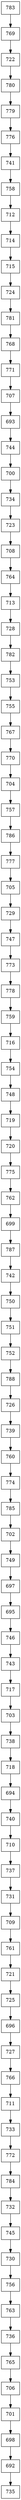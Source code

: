 digraph G {
  node [shape=record];
  node0 [label="{783}"];
  node0 -> node1;
  node1 [label="{769}"];
  node1 -> node2;
  node2 [label="{722}"];
  node2 -> node3;
  node3 [label="{780}"];
  node3 -> node4;
  node4 [label="{779}"];
  node4 -> node5;
  node5 [label="{776}"];
  node5 -> node6;
  node6 [label="{741}"];
  node6 -> node7;
  node7 [label="{758}"];
  node7 -> node8;
  node8 [label="{712}"];
  node8 -> node9;
  node9 [label="{714}"];
  node9 -> node10;
  node10 [label="{715}"];
  node10 -> node11;
  node11 [label="{724}"];
  node11 -> node12;
  node12 [label="{781}"];
  node12 -> node13;
  node13 [label="{768}"];
  node13 -> node14;
  node14 [label="{771}"];
  node14 -> node15;
  node15 [label="{707}"];
  node15 -> node16;
  node16 [label="{693}"];
  node16 -> node17;
  node17 [label="{744}"];
  node17 -> node18;
  node18 [label="{700}"];
  node18 -> node19;
  node19 [label="{734}"];
  node19 -> node20;
  node20 [label="{723}"];
  node20 -> node21;
  node21 [label="{708}"];
  node21 -> node22;
  node22 [label="{764}"];
  node22 -> node23;
  node23 [label="{713}"];
  node23 -> node24;
  node24 [label="{728}"];
  node24 -> node25;
  node25 [label="{782}"];
  node25 -> node26;
  node26 [label="{753}"];
  node26 -> node27;
  node27 [label="{755}"];
  node27 -> node28;
  node28 [label="{767}"];
  node28 -> node29;
  node29 [label="{770}"];
  node29 -> node30;
  node30 [label="{704}"];
  node30 -> node31;
  node31 [label="{757}"];
  node31 -> node32;
  node32 [label="{786}"];
  node32 -> node33;
  node33 [label="{777}"];
  node33 -> node34;
  node34 [label="{705}"];
  node34 -> node35;
  node35 [label="{729}"];
  node35 -> node36;
  node36 [label="{747}"];
  node36 -> node37;
  node37 [label="{773}"];
  node37 -> node38;
  node38 [label="{778}"];
  node38 -> node39;
  node39 [label="{759}"];
  node39 -> node40;
  node40 [label="{716}"];
  node40 -> node41;
  node41 [label="{754}"];
  node41 -> node42;
  node42 [label="{748}"];
  node42 -> node43;
  node43 [label="{719}"];
  node43 -> node44;
  node44 [label="{720}"];
  node44 -> node45;
  node45 [label="{775}"];
  node45 -> node46;
  node46 [label="{762}"];
  node46 -> node47;
  node47 [label="{699}"];
  node47 -> node48;
  node48 [label="{787}"];
  node48 -> node49;
  node49 [label="{742}"];
  node49 -> node50;
  node50 [label="{750}"];
  node50 -> node51;
  node51 [label="{751}"];
  node51 -> node52;
  node52 [label="{752}"];
  node52 -> node53;
  node53 [label="{788}"];
  node53 -> node54;
  node54 [label="{726}"];
  node54 -> node55;
  node55 [label="{739}"];
  node55 -> node56;
  node56 [label="{760}"];
  node56 -> node57;
  node57 [label="{774}"];
  node57 -> node58;
  node58 [label="{785}"];
  node58 -> node59;
  node59 [label="{702}"];
  node59 -> node60;
  node60 [label="{749}"];
  node60 -> node61;
  node61 [label="{697}"];
  node61 -> node62;
  node62 [label="{695}"];
  node62 -> node63;
  node63 [label="{746}"];
  node63 -> node64;
  node64 [label="{743}"];
  node64 -> node65;
  node65 [label="{717}"];
  node65 -> node66;
  node66 [label="{703}"];
  node66 -> node67;
  node67 [label="{738}"];
  node67 -> node68;
  node68 [label="{718}"];
  node68 -> node69;
  node69 [label="{694}"];
  node69 -> node70;
  node70 [label="{740}"];
  node70 -> node71;
  node71 [label="{710}"];
  node71 -> node72;
  node72 [label="{737}"];
  node72 -> node73;
  node73 [label="{731}"];
  node73 -> node74;
  node74 [label="{709}"];
  node74 -> node75;
  node75 [label="{761}"];
  node75 -> node76;
  node76 [label="{721}"];
  node76 -> node77;
  node77 [label="{725}"];
  node77 -> node78;
  node78 [label="{696}"];
  node78 -> node79;
  node79 [label="{727}"];
  node79 -> node80;
  node80 [label="{766}"];
  node80 -> node81;
  node81 [label="{711}"];
  node81 -> node82;
  node82 [label="{733}"];
  node82 -> node83;
  node83 [label="{772}"];
  node83 -> node84;
  node84 [label="{784}"];
  node84 -> node85;
  node85 [label="{732}"];
  node85 -> node86;
  node86 [label="{745}"];
  node86 -> node87;
  node87 [label="{730}"];
  node87 -> node88;
  node88 [label="{756}"];
  node88 -> node89;
  node89 [label="{763}"];
  node89 -> node90;
  node90 [label="{736}"];
  node90 -> node91;
  node91 [label="{765}"];
  node91 -> node92;
  node92 [label="{706}"];
  node92 -> node93;
  node93 [label="{701}"];
  node93 -> node94;
  node94 [label="{698}"];
  node94 -> node95;
  node95 [label="{692}"];
  node95 -> node96;
  node96 [label="{735}"];
}
